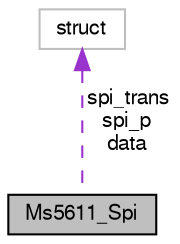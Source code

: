 digraph "Ms5611_Spi"
{
  edge [fontname="FreeSans",fontsize="10",labelfontname="FreeSans",labelfontsize="10"];
  node [fontname="FreeSans",fontsize="10",shape=record];
  Node1 [label="Ms5611_Spi",height=0.2,width=0.4,color="black", fillcolor="grey75", style="filled", fontcolor="black"];
  Node2 -> Node1 [dir="back",color="darkorchid3",fontsize="10",style="dashed",label=" spi_trans\nspi_p\ndata" ,fontname="FreeSans"];
  Node2 [label="struct",height=0.2,width=0.4,color="grey75", fillcolor="white", style="filled"];
}
